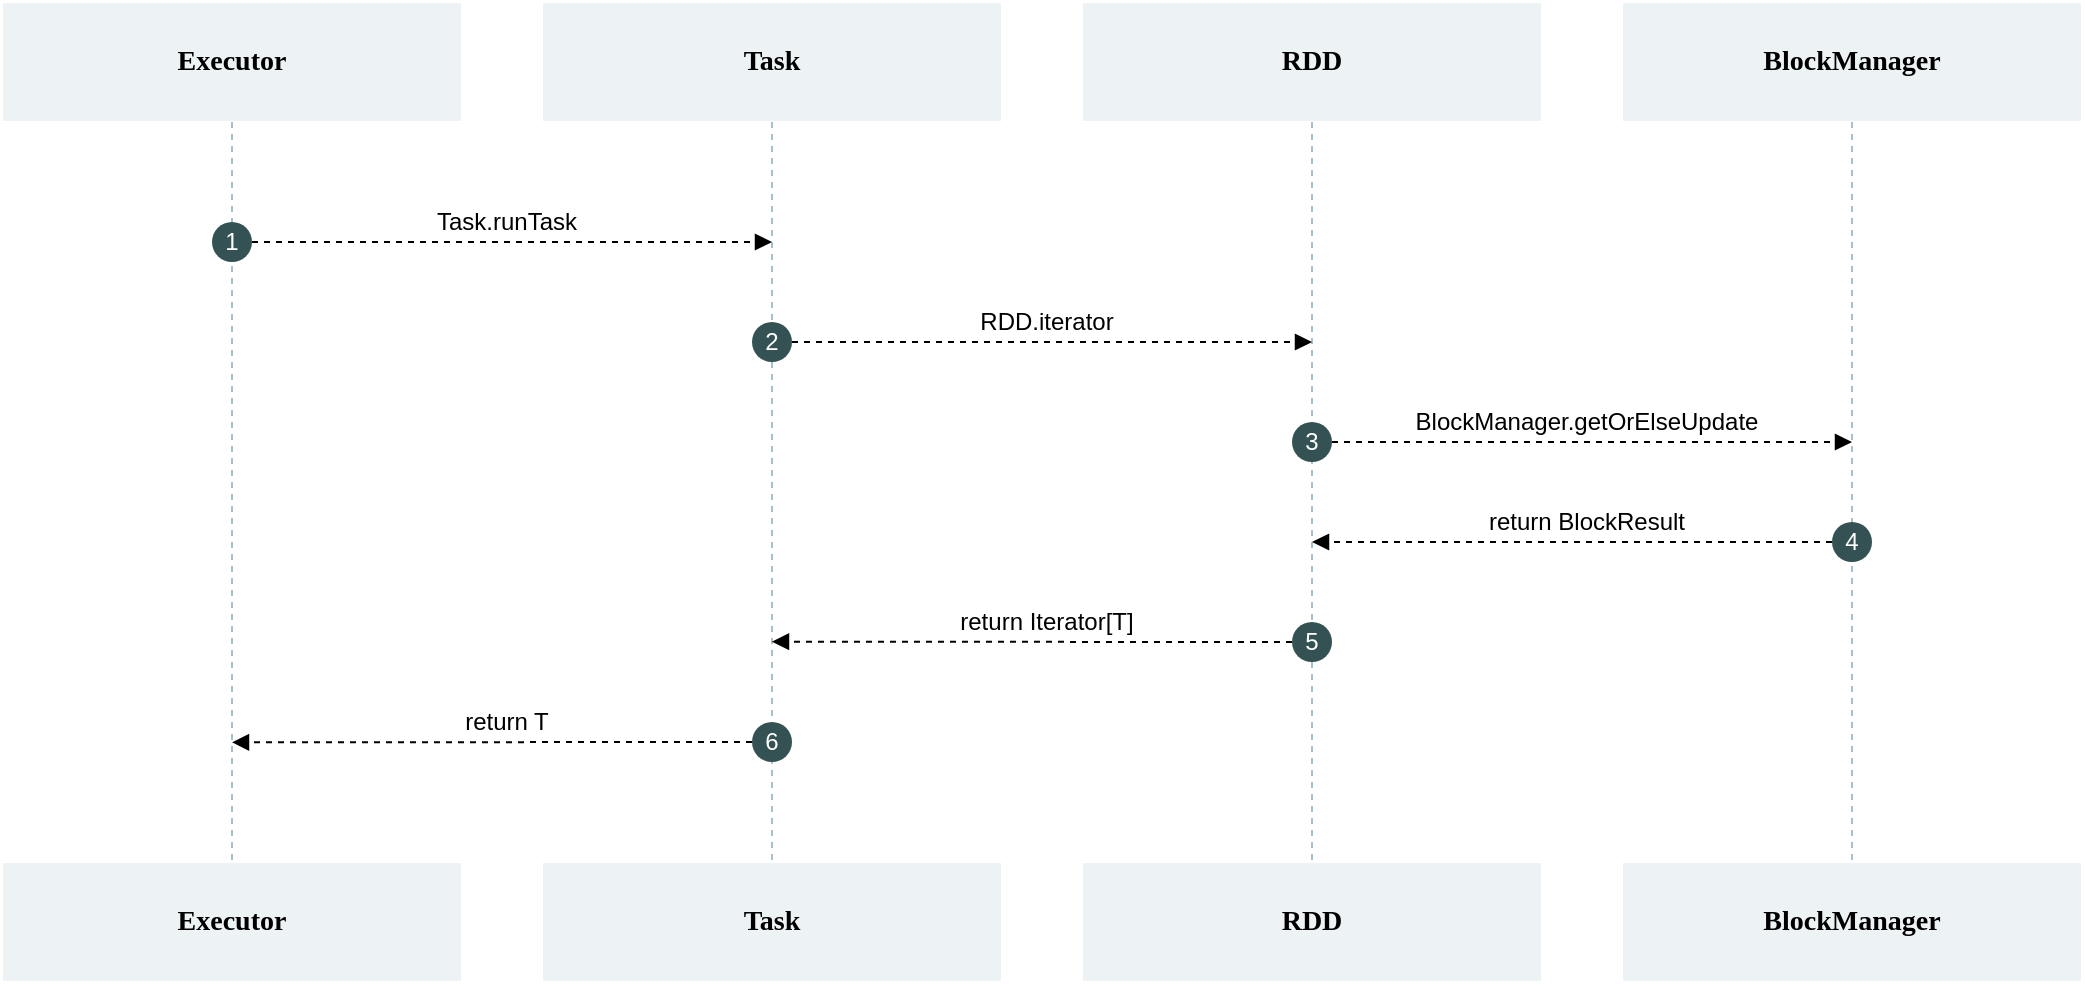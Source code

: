 <mxfile scale="2" border="30">
    <diagram id="0QhtwqMjpmc_AO-MrRb4" name="第 1 页">
        <mxGraphModel dx="1252" dy="719" grid="1" gridSize="10" guides="1" tooltips="1" connect="1" arrows="1" fold="1" page="1" pageScale="1" pageWidth="1654" pageHeight="2336" background="#FFFFFF" math="0" shadow="0">
            <root>
                <mxCell id="0"/>
                <mxCell id="1" parent="0"/>
                <mxCell id="685" value="&lt;div style=&quot;font-size: 10.5pt&quot;&gt;Task&lt;/div&gt;" style="rounded=0;whiteSpace=wrap;html=1;strokeColor=#FFFFFF;fillColor=#EDF2F4;fontStyle=1;fontFamily=Georgia;" parent="1" vertex="1">
                    <mxGeometry x="330" y="70" width="230" height="60" as="geometry"/>
                </mxCell>
                <mxCell id="686" value="&lt;div style=&quot;font-size: 10.5pt&quot;&gt;Executor&lt;br&gt;&lt;/div&gt;" style="rounded=0;whiteSpace=wrap;html=1;strokeColor=#FFFFFF;fillColor=#EDF2F4;fontStyle=1;fontFamily=Georgia;" parent="1" vertex="1">
                    <mxGeometry x="60" y="70" width="230" height="60" as="geometry"/>
                </mxCell>
                <mxCell id="687" value="&lt;div&gt;&lt;span style=&quot;font-size: 14px&quot;&gt;RDD&lt;/span&gt;&lt;/div&gt;" style="rounded=0;whiteSpace=wrap;html=1;strokeColor=#FFFFFF;fillColor=#EDF2F4;fontStyle=1;fontFamily=Georgia;" parent="1" vertex="1">
                    <mxGeometry x="600" y="70" width="230" height="60" as="geometry"/>
                </mxCell>
                <mxCell id="688" value="&lt;div&gt;&lt;span style=&quot;font-size: 14px&quot;&gt;BlockManager&lt;/span&gt;&lt;br&gt;&lt;/div&gt;" style="rounded=0;whiteSpace=wrap;html=1;strokeColor=#FFFFFF;fillColor=#EDF2F4;fontStyle=1;fontFamily=Georgia;" parent="1" vertex="1">
                    <mxGeometry x="870" y="70" width="230" height="60" as="geometry"/>
                </mxCell>
                <mxCell id="691" value="&lt;div style=&quot;font-size: 10.5pt&quot;&gt;Task&lt;br&gt;&lt;/div&gt;" style="rounded=0;whiteSpace=wrap;html=1;strokeColor=#FFFFFF;fillColor=#EDF2F4;fontStyle=1;fontFamily=Georgia;" parent="1" vertex="1">
                    <mxGeometry x="330" y="500" width="230" height="60" as="geometry"/>
                </mxCell>
                <mxCell id="692" value="&lt;div style=&quot;font-size: 10.5pt&quot;&gt;Executor&lt;br&gt;&lt;/div&gt;" style="rounded=0;whiteSpace=wrap;html=1;strokeColor=#FFFFFF;fillColor=#EDF2F4;fontStyle=1;fontFamily=Georgia;" parent="1" vertex="1">
                    <mxGeometry x="60" y="500" width="230" height="60" as="geometry"/>
                </mxCell>
                <mxCell id="693" value="&lt;div&gt;&lt;span style=&quot;font-size: 14px&quot;&gt;RDD&lt;/span&gt;&lt;br&gt;&lt;/div&gt;" style="rounded=0;whiteSpace=wrap;html=1;strokeColor=#FFFFFF;fillColor=#EDF2F4;fontStyle=1;fontFamily=Georgia;" parent="1" vertex="1">
                    <mxGeometry x="600" y="500" width="230" height="60" as="geometry"/>
                </mxCell>
                <mxCell id="694" value="&lt;div&gt;&lt;span style=&quot;font-size: 14px&quot;&gt;BlockManager&lt;/span&gt;&lt;br&gt;&lt;/div&gt;" style="rounded=0;whiteSpace=wrap;html=1;strokeColor=#FFFFFF;fillColor=#EDF2F4;fontStyle=1;fontFamily=Georgia;" parent="1" vertex="1">
                    <mxGeometry x="870" y="500" width="230" height="60" as="geometry"/>
                </mxCell>
                <mxCell id="697" style="edgeStyle=orthogonalEdgeStyle;rounded=0;orthogonalLoop=1;jettySize=auto;html=1;fontSize=12;endArrow=none;endFill=0;endSize=4;dashed=1;strokeColor=#A7BFC9;exitX=0.5;exitY=1;exitDx=0;exitDy=0;entryX=0.5;entryY=0;entryDx=0;entryDy=0;" parent="1" source="686" target="692" edge="1">
                    <mxGeometry relative="1" as="geometry">
                        <mxPoint x="158.5" y="130" as="sourcePoint"/>
                        <mxPoint x="175" y="590" as="targetPoint"/>
                    </mxGeometry>
                </mxCell>
                <mxCell id="698" style="edgeStyle=orthogonalEdgeStyle;rounded=0;orthogonalLoop=1;jettySize=auto;html=1;fontSize=12;endArrow=none;endFill=0;endSize=4;dashed=1;strokeColor=#A7BFC9;exitX=0.5;exitY=1;exitDx=0;exitDy=0;entryX=0.5;entryY=0;entryDx=0;entryDy=0;" parent="1" source="685" target="691" edge="1">
                    <mxGeometry relative="1" as="geometry">
                        <mxPoint x="290" y="150" as="sourcePoint"/>
                        <mxPoint x="290" y="610" as="targetPoint"/>
                    </mxGeometry>
                </mxCell>
                <mxCell id="699" style="edgeStyle=orthogonalEdgeStyle;rounded=0;orthogonalLoop=1;jettySize=auto;html=1;fontSize=12;endArrow=none;endFill=0;endSize=4;dashed=1;strokeColor=#A7BFC9;exitX=0.5;exitY=1;exitDx=0;exitDy=0;entryX=0.5;entryY=0;entryDx=0;entryDy=0;" parent="1" source="687" target="693" edge="1">
                    <mxGeometry relative="1" as="geometry">
                        <mxPoint x="600" y="150" as="sourcePoint"/>
                        <mxPoint x="600" y="610" as="targetPoint"/>
                    </mxGeometry>
                </mxCell>
                <mxCell id="700" style="edgeStyle=orthogonalEdgeStyle;rounded=0;orthogonalLoop=1;jettySize=auto;html=1;fontSize=12;endArrow=none;endFill=0;endSize=4;dashed=1;strokeColor=#A7BFC9;exitX=0.5;exitY=1;exitDx=0;exitDy=0;entryX=0.5;entryY=0;entryDx=0;entryDy=0;" parent="1" source="688" target="694" edge="1">
                    <mxGeometry relative="1" as="geometry">
                        <mxPoint x="890" y="150" as="sourcePoint"/>
                        <mxPoint x="890" y="610" as="targetPoint"/>
                    </mxGeometry>
                </mxCell>
                <mxCell id="704" style="edgeStyle=orthogonalEdgeStyle;rounded=0;orthogonalLoop=1;jettySize=auto;html=1;fontColor=#345253;endArrow=block;endFill=1;dashed=1;" parent="1" source="703" edge="1">
                    <mxGeometry relative="1" as="geometry">
                        <mxPoint x="445" y="190" as="targetPoint"/>
                    </mxGeometry>
                </mxCell>
                <mxCell id="703" value="&lt;font color=&quot;#ffffff&quot; style=&quot;font-size: 12px&quot;&gt;1&lt;/font&gt;" style="ellipse;whiteSpace=wrap;html=1;aspect=fixed;strokeColor=none;fillColor=#345253;fontSize=12;" parent="1" vertex="1">
                    <mxGeometry x="165" y="180" width="20" height="20" as="geometry"/>
                </mxCell>
                <mxCell id="705" value="Task.runTask" style="text;html=1;strokeColor=none;fillColor=none;align=center;verticalAlign=middle;whiteSpace=wrap;rounded=0;fontSize=12;" parent="1" vertex="1">
                    <mxGeometry x="185" y="170" width="255" height="20" as="geometry"/>
                </mxCell>
                <mxCell id="707" style="edgeStyle=orthogonalEdgeStyle;rounded=0;orthogonalLoop=1;jettySize=auto;html=1;dashed=1;fontColor=#345253;endArrow=block;endFill=1;strokeColor=#000000;" parent="1" source="706" edge="1">
                    <mxGeometry relative="1" as="geometry">
                        <mxPoint x="715" y="240" as="targetPoint"/>
                    </mxGeometry>
                </mxCell>
                <mxCell id="706" value="&lt;font color=&quot;#ffffff&quot; style=&quot;font-size: 12px&quot;&gt;2&lt;/font&gt;" style="ellipse;whiteSpace=wrap;html=1;aspect=fixed;strokeColor=none;fillColor=#345253;fontSize=12;" parent="1" vertex="1">
                    <mxGeometry x="435" y="230" width="20" height="20" as="geometry"/>
                </mxCell>
                <mxCell id="708" value="RDD.iterator" style="text;html=1;strokeColor=none;fillColor=none;align=center;verticalAlign=middle;whiteSpace=wrap;rounded=0;fontSize=12;" parent="1" vertex="1">
                    <mxGeometry x="455" y="220" width="255" height="20" as="geometry"/>
                </mxCell>
                <mxCell id="710" style="edgeStyle=orthogonalEdgeStyle;rounded=0;orthogonalLoop=1;jettySize=auto;html=1;dashed=1;fontColor=#345253;endArrow=block;endFill=1;strokeColor=#000000;" parent="1" source="709" edge="1">
                    <mxGeometry relative="1" as="geometry">
                        <mxPoint x="985" y="290" as="targetPoint"/>
                    </mxGeometry>
                </mxCell>
                <mxCell id="709" value="&lt;font color=&quot;#ffffff&quot; style=&quot;font-size: 12px&quot;&gt;3&lt;/font&gt;" style="ellipse;whiteSpace=wrap;html=1;aspect=fixed;strokeColor=none;fillColor=#345253;fontSize=12;" parent="1" vertex="1">
                    <mxGeometry x="705" y="280" width="20" height="20" as="geometry"/>
                </mxCell>
                <mxCell id="711" value="BlockManager.getOrElseUpdate" style="text;html=1;strokeColor=none;fillColor=none;align=center;verticalAlign=middle;whiteSpace=wrap;rounded=0;fontSize=12;" parent="1" vertex="1">
                    <mxGeometry x="725" y="270" width="255" height="20" as="geometry"/>
                </mxCell>
                <mxCell id="713" style="edgeStyle=orthogonalEdgeStyle;rounded=0;orthogonalLoop=1;jettySize=auto;html=1;dashed=1;fontColor=#345253;endArrow=block;endFill=1;strokeColor=#000000;" parent="1" source="712" edge="1">
                    <mxGeometry relative="1" as="geometry">
                        <mxPoint x="715" y="340" as="targetPoint"/>
                    </mxGeometry>
                </mxCell>
                <mxCell id="712" value="&lt;font color=&quot;#ffffff&quot; style=&quot;font-size: 12px&quot;&gt;4&lt;/font&gt;" style="ellipse;whiteSpace=wrap;html=1;aspect=fixed;strokeColor=none;fillColor=#345253;fontSize=12;" parent="1" vertex="1">
                    <mxGeometry x="975" y="330" width="20" height="20" as="geometry"/>
                </mxCell>
                <mxCell id="714" value="return BlockResult" style="text;html=1;strokeColor=none;fillColor=none;align=center;verticalAlign=middle;whiteSpace=wrap;rounded=0;fontSize=12;" parent="1" vertex="1">
                    <mxGeometry x="725" y="320" width="255" height="20" as="geometry"/>
                </mxCell>
                <mxCell id="738" style="edgeStyle=none;html=1;exitX=0;exitY=0.5;exitDx=0;exitDy=0;endArrow=block;endFill=1;dashed=1;" parent="1" source="737" edge="1">
                    <mxGeometry relative="1" as="geometry">
                        <mxPoint x="445" y="389.857" as="targetPoint"/>
                    </mxGeometry>
                </mxCell>
                <mxCell id="737" value="&lt;font color=&quot;#ffffff&quot; style=&quot;font-size: 12px&quot;&gt;5&lt;/font&gt;" style="ellipse;whiteSpace=wrap;html=1;aspect=fixed;strokeColor=none;fillColor=#345253;fontSize=12;" parent="1" vertex="1">
                    <mxGeometry x="705" y="380" width="20" height="20" as="geometry"/>
                </mxCell>
                <mxCell id="739" value="return Iterator[T]" style="text;html=1;strokeColor=none;fillColor=none;align=center;verticalAlign=middle;whiteSpace=wrap;rounded=0;fontSize=12;" parent="1" vertex="1">
                    <mxGeometry x="455" y="370" width="255" height="20" as="geometry"/>
                </mxCell>
                <mxCell id="741" style="edgeStyle=none;html=1;exitX=0;exitY=0.5;exitDx=0;exitDy=0;dashed=1;endArrow=block;endFill=1;" parent="1" source="740" edge="1">
                    <mxGeometry relative="1" as="geometry">
                        <mxPoint x="175" y="440.143" as="targetPoint"/>
                    </mxGeometry>
                </mxCell>
                <mxCell id="740" value="&lt;font color=&quot;#ffffff&quot; style=&quot;font-size: 12px&quot;&gt;6&lt;/font&gt;" style="ellipse;whiteSpace=wrap;html=1;aspect=fixed;strokeColor=none;fillColor=#345253;fontSize=12;" parent="1" vertex="1">
                    <mxGeometry x="435" y="430" width="20" height="20" as="geometry"/>
                </mxCell>
                <mxCell id="742" value="return T" style="text;html=1;strokeColor=none;fillColor=none;align=center;verticalAlign=middle;whiteSpace=wrap;rounded=0;fontSize=12;" parent="1" vertex="1">
                    <mxGeometry x="185" y="420" width="255" height="20" as="geometry"/>
                </mxCell>
            </root>
        </mxGraphModel>
    </diagram>
</mxfile>